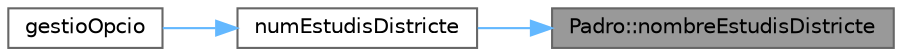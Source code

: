digraph "Padro::nombreEstudisDistricte"
{
 // LATEX_PDF_SIZE
  bgcolor="transparent";
  edge [fontname=Helvetica,fontsize=10,labelfontname=Helvetica,labelfontsize=10];
  node [fontname=Helvetica,fontsize=10,shape=box,height=0.2,width=0.4];
  rankdir="RL";
  Node1 [id="Node000001",label="Padro::nombreEstudisDistricte",height=0.2,width=0.4,color="gray40", fillcolor="grey60", style="filled", fontcolor="black",tooltip="Obtiene el número de estudios por distrito en un año."];
  Node1 -> Node2 [id="edge3_Node000001_Node000002",dir="back",color="steelblue1",style="solid",tooltip=" "];
  Node2 [id="Node000002",label="numEstudisDistricte",height=0.2,width=0.4,color="grey40", fillcolor="white", style="filled",URL="$main_8cpp.html#acfb319f83e3b28cd43da7ccabdb2cfe5",tooltip="Consulta el número de estudios de un distrito por año."];
  Node2 -> Node3 [id="edge4_Node000002_Node000003",dir="back",color="steelblue1",style="solid",tooltip=" "];
  Node3 [id="Node000003",label="gestioOpcio",height=0.2,width=0.4,color="grey40", fillcolor="white", style="filled",URL="$main_8cpp.html#a5289933794b2beb79f44578f8d07af19",tooltip="Gestiona las opciones seleccionadas por el usuario."];
}
